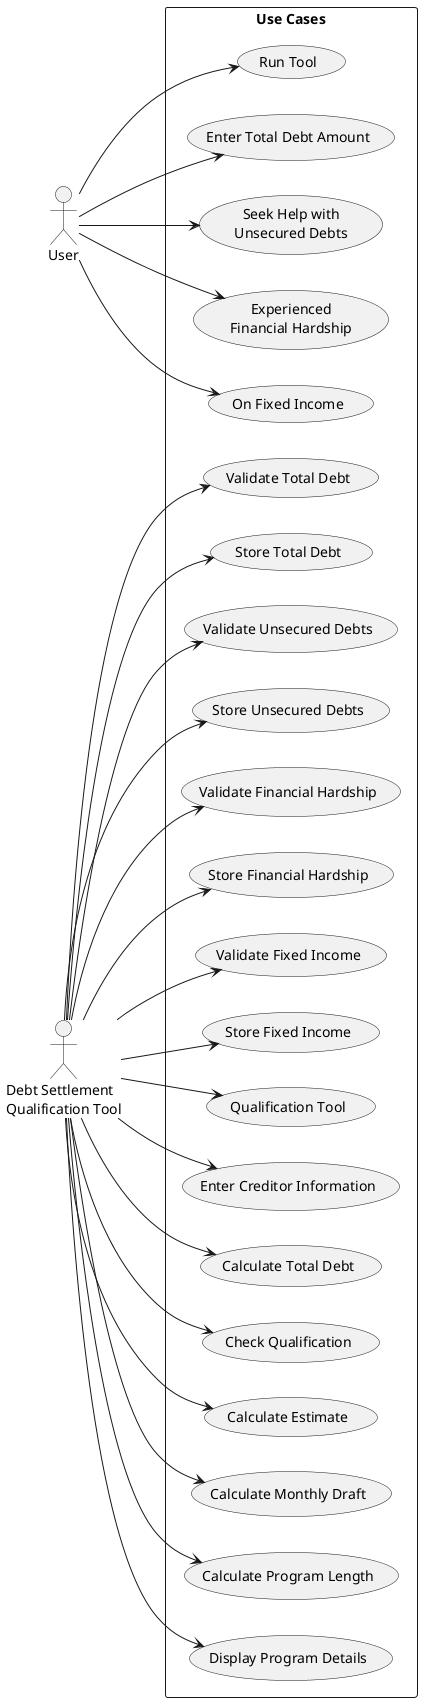 @startuml
left to right direction
actor User as "User"
actor System as "Debt Settlement\nQualification Tool"

rectangle "Use Cases" {
    User --> (Run Tool)
    User --> (Enter Total Debt Amount)
    User --> (Seek Help with\nUnsecured Debts)
    User --> (Experienced\nFinancial Hardship)
    User --> (On Fixed Income)
    System --> (Validate Total Debt)
    System --> (Store Total Debt)
    System --> (Validate Unsecured Debts)
    System --> (Store Unsecured Debts)
    System --> (Validate Financial Hardship)
    System --> (Store Financial Hardship)
    System --> (Validate Fixed Income)
    System --> (Store Fixed Income)
    System --> (Qualification Tool)
    System --> (Enter Creditor Information)
    System --> (Calculate Total Debt)
    System --> (Check Qualification)
    System --> (Calculate Estimate)
    System --> (Calculate Monthly Draft)
    System --> (Calculate Program Length)
    System --> (Display Program Details)
}
@enduml
